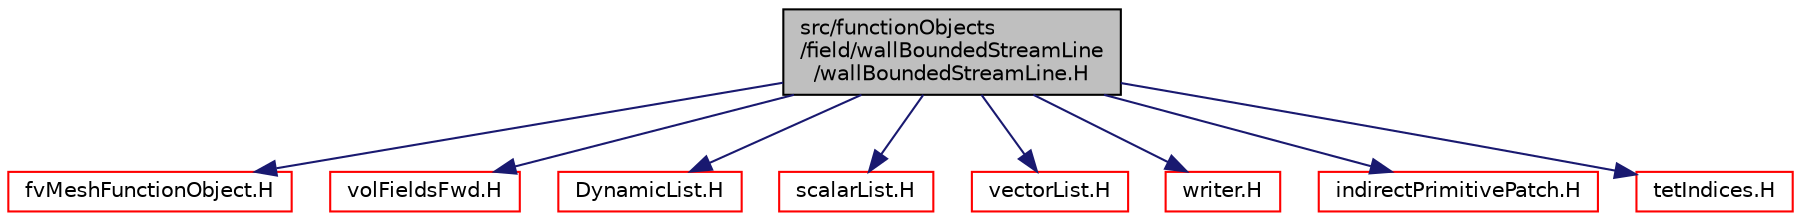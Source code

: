 digraph "src/functionObjects/field/wallBoundedStreamLine/wallBoundedStreamLine.H"
{
  bgcolor="transparent";
  edge [fontname="Helvetica",fontsize="10",labelfontname="Helvetica",labelfontsize="10"];
  node [fontname="Helvetica",fontsize="10",shape=record];
  Node0 [label="src/functionObjects\l/field/wallBoundedStreamLine\l/wallBoundedStreamLine.H",height=0.2,width=0.4,color="black", fillcolor="grey75", style="filled", fontcolor="black"];
  Node0 -> Node1 [color="midnightblue",fontsize="10",style="solid",fontname="Helvetica"];
  Node1 [label="fvMeshFunctionObject.H",height=0.2,width=0.4,color="red",URL="$a03443.html"];
  Node0 -> Node70 [color="midnightblue",fontsize="10",style="solid",fontname="Helvetica"];
  Node70 [label="volFieldsFwd.H",height=0.2,width=0.4,color="red",URL="$a02915.html"];
  Node0 -> Node97 [color="midnightblue",fontsize="10",style="solid",fontname="Helvetica"];
  Node97 [label="DynamicList.H",height=0.2,width=0.4,color="red",URL="$a09335.html"];
  Node0 -> Node104 [color="midnightblue",fontsize="10",style="solid",fontname="Helvetica"];
  Node104 [label="scalarList.H",height=0.2,width=0.4,color="red",URL="$a13322.html"];
  Node0 -> Node105 [color="midnightblue",fontsize="10",style="solid",fontname="Helvetica"];
  Node105 [label="vectorList.H",height=0.2,width=0.4,color="red",URL="$a13682.html"];
  Node0 -> Node106 [color="midnightblue",fontsize="10",style="solid",fontname="Helvetica"];
  Node106 [label="writer.H",height=0.2,width=0.4,color="red",URL="$a01184.html"];
  Node0 -> Node125 [color="midnightblue",fontsize="10",style="solid",fontname="Helvetica"];
  Node125 [label="indirectPrimitivePatch.H",height=0.2,width=0.4,color="red",URL="$a12755.html"];
  Node0 -> Node175 [color="midnightblue",fontsize="10",style="solid",fontname="Helvetica"];
  Node175 [label="tetIndices.H",height=0.2,width=0.4,color="red",URL="$a12431.html"];
}
